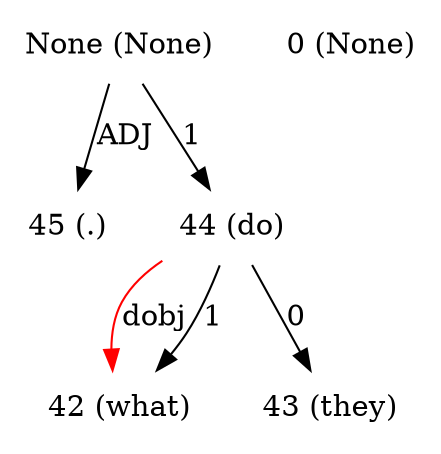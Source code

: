 digraph G{
edge [dir=forward]
node [shape=plaintext]

None [label="None (None)"]
None -> 45 [label="ADJ"]
None [label="None (None)"]
None -> 44 [label="1"]
0 [label="0 (None)"]
42 [label="42 (what)"]
44 -> 42 [label="dobj", color="red"]
43 [label="43 (they)"]
44 [label="44 (do)"]
44 -> 42 [label="1"]
44 -> 43 [label="0"]
45 [label="45 (.)"]
}
